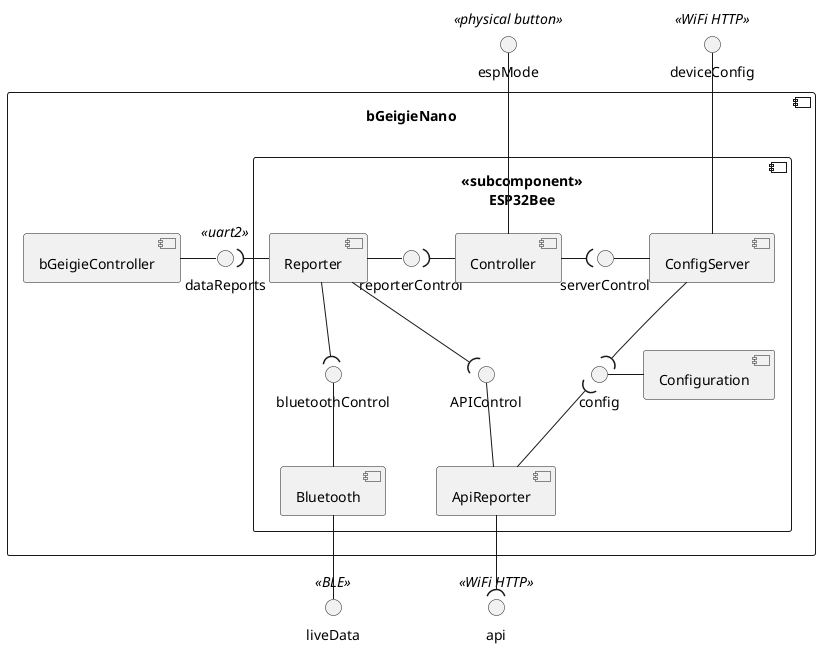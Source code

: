 @startuml

interface espMode<<physical button>>
interface deviceConfig<<WiFi HTTP>>
interface liveData<<BLE>>
interface api<<WiFi HTTP>>

component bGeigieNano\n {
    interface dataReports<<uart2>>
    component bGeigieController

    component <<subcomponent>>\nESP32Bee\n {
        interface IBL as "bluetoothControl"
        interface IAP as "APIControl"
        interface reporterControl
        interface serverControl
        component Controller
        component Reporter
        component ConfigServer
        component ApiReporter
        component Bluetooth
        component Configuration

        ''' For ordering '''
        ConfigServer -[hidden]> Configuration
        ''''''

        Controller -( serverControl
        serverControl - ConfigServer
        dataReports )- Reporter
        config )-u- ConfigServer
        config - Configuration
        deviceConfig -d- ConfigServer
        espMode -d- Controller
        Controller -l-( reporterControl
        Reporter -r- reporterControl
        IBL )-u- Reporter
        IBL -d- Bluetooth
        IAP )-u- Reporter
        IAP -d- ApiReporter
        ApiReporter -u-( config

        liveData -u- Bluetooth
        api )-u- ApiReporter
    }

    bGeigieController - dataReports

}

@enduml